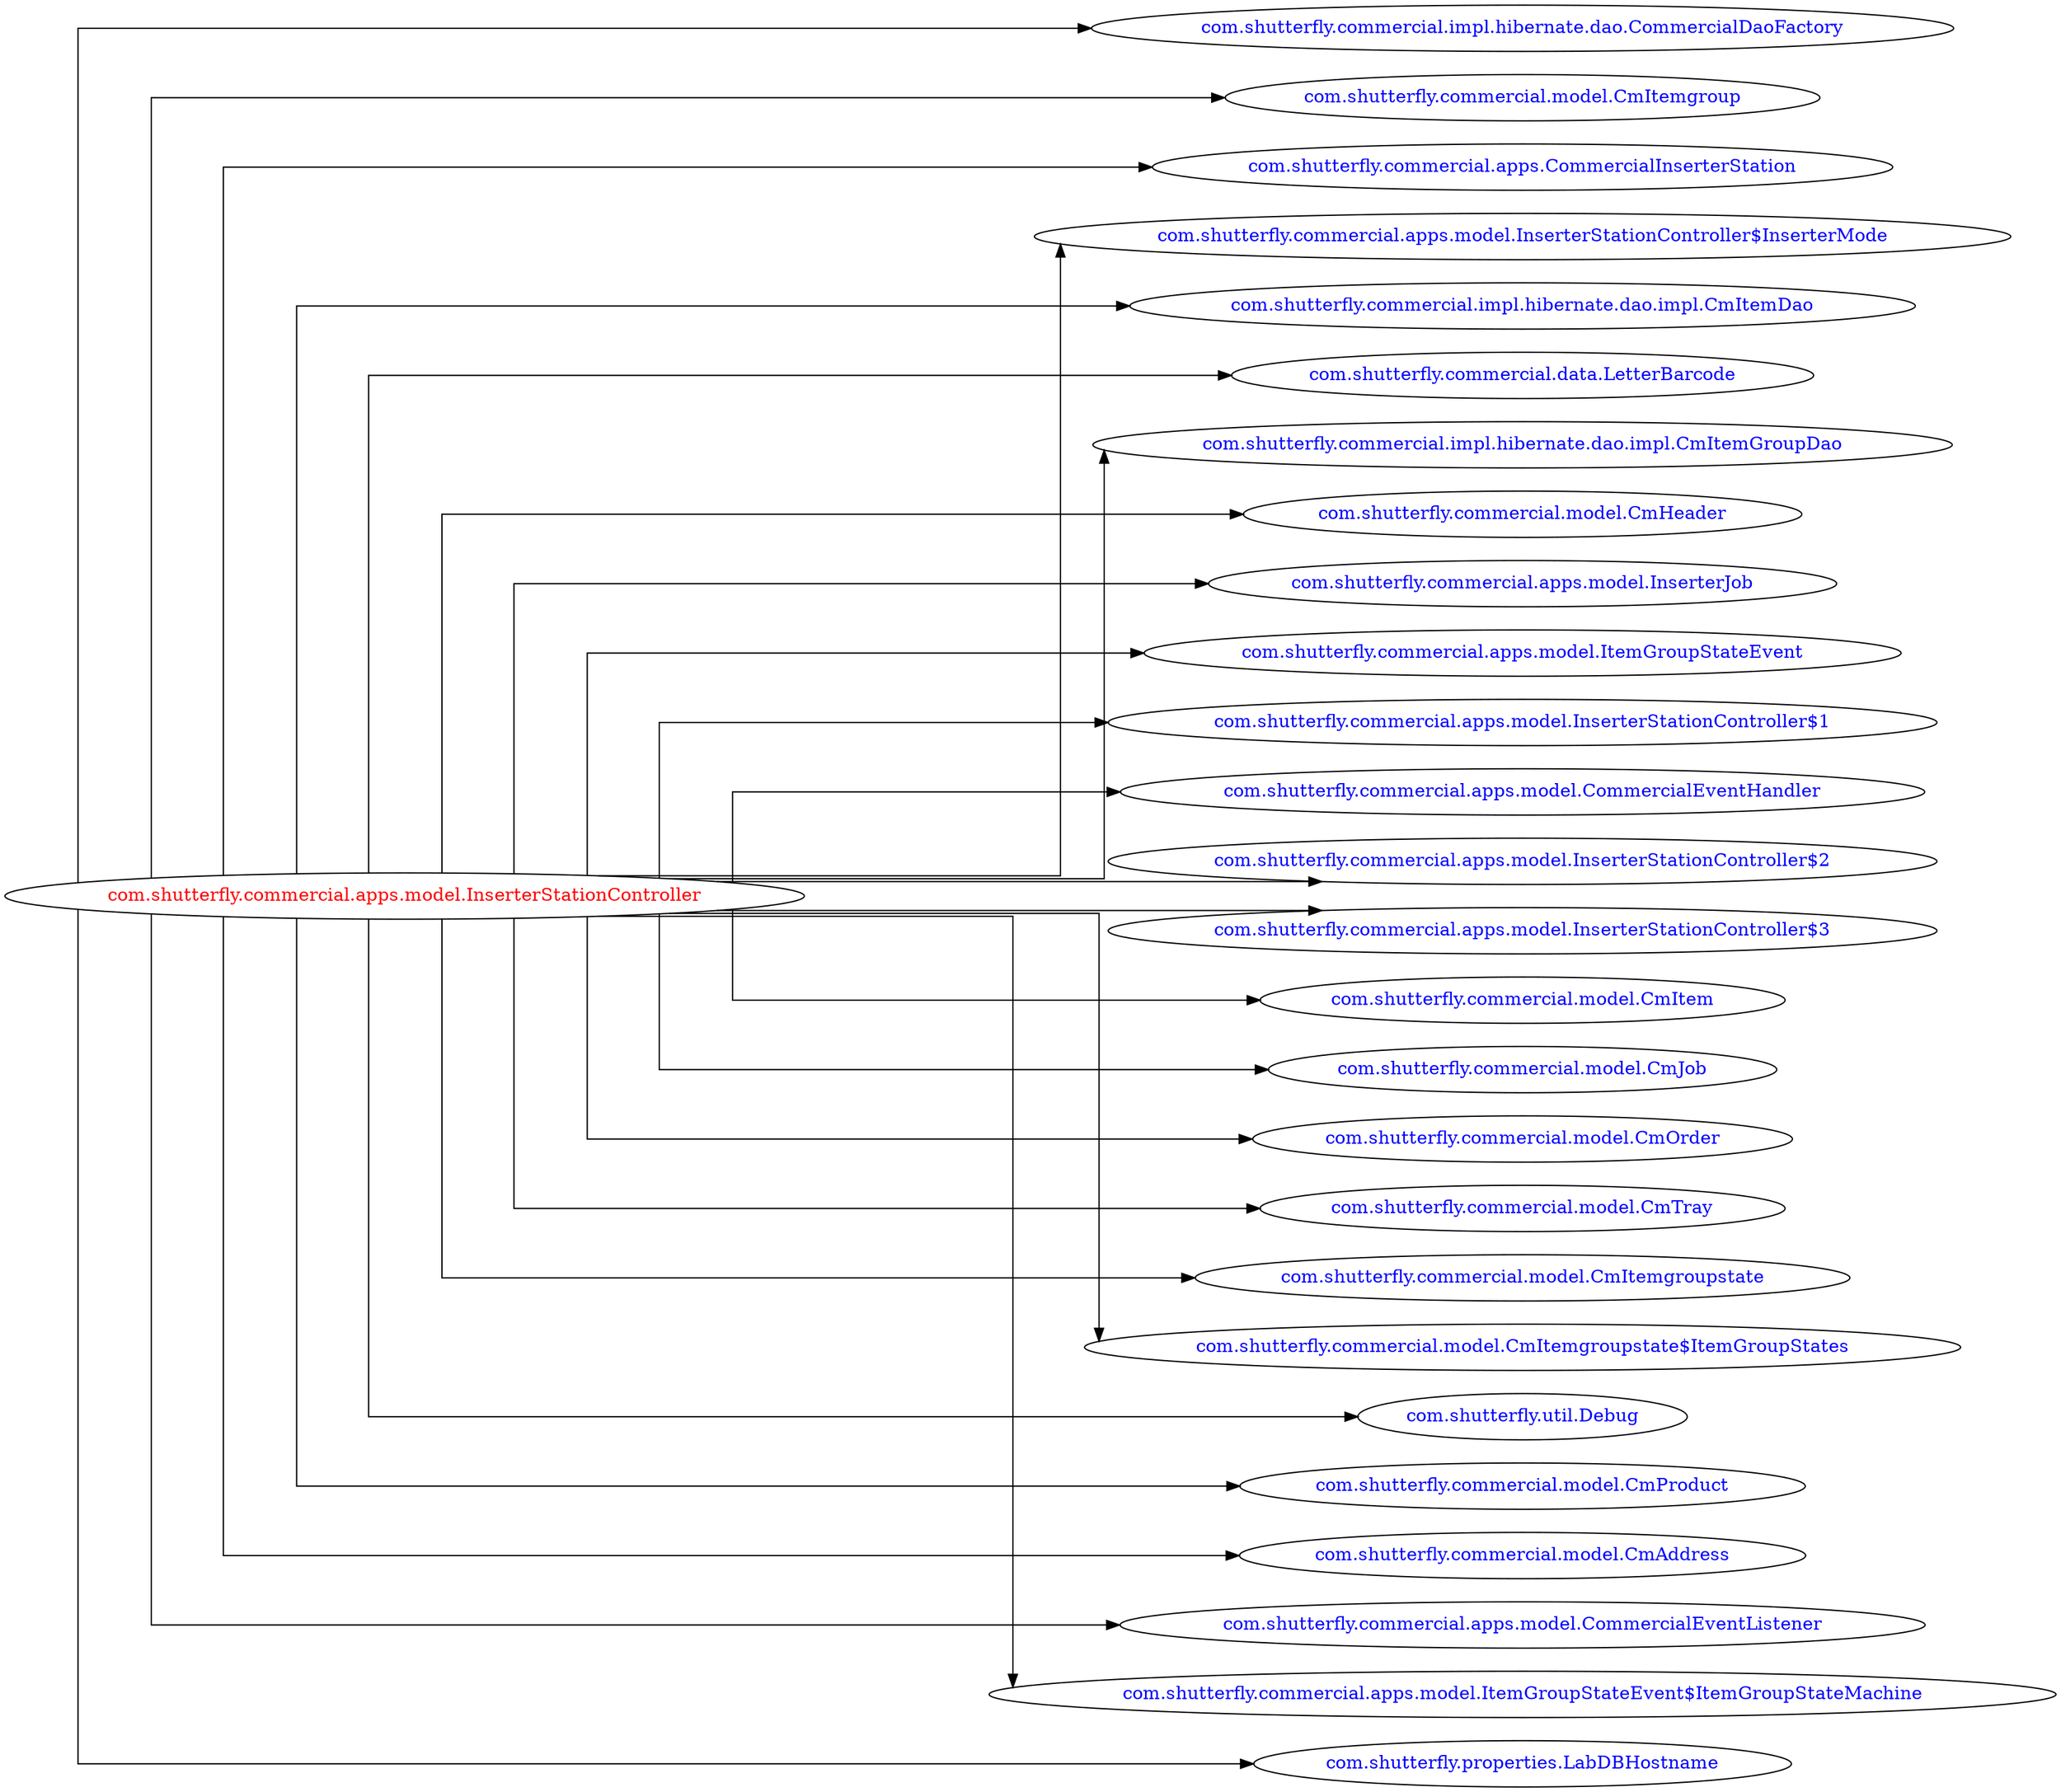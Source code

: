 digraph dependencyGraph {
 concentrate=true;
 ranksep="2.0";
 rankdir="LR"; 
 splines="ortho";
"com.shutterfly.commercial.apps.model.InserterStationController" [fontcolor="red"];
"com.shutterfly.commercial.impl.hibernate.dao.CommercialDaoFactory" [ fontcolor="blue" ];
"com.shutterfly.commercial.apps.model.InserterStationController"->"com.shutterfly.commercial.impl.hibernate.dao.CommercialDaoFactory";
"com.shutterfly.commercial.model.CmItemgroup" [ fontcolor="blue" ];
"com.shutterfly.commercial.apps.model.InserterStationController"->"com.shutterfly.commercial.model.CmItemgroup";
"com.shutterfly.commercial.apps.CommercialInserterStation" [ fontcolor="blue" ];
"com.shutterfly.commercial.apps.model.InserterStationController"->"com.shutterfly.commercial.apps.CommercialInserterStation";
"com.shutterfly.commercial.apps.model.InserterStationController$InserterMode" [ fontcolor="blue" ];
"com.shutterfly.commercial.apps.model.InserterStationController"->"com.shutterfly.commercial.apps.model.InserterStationController$InserterMode";
"com.shutterfly.commercial.impl.hibernate.dao.impl.CmItemDao" [ fontcolor="blue" ];
"com.shutterfly.commercial.apps.model.InserterStationController"->"com.shutterfly.commercial.impl.hibernate.dao.impl.CmItemDao";
"com.shutterfly.commercial.data.LetterBarcode" [ fontcolor="blue" ];
"com.shutterfly.commercial.apps.model.InserterStationController"->"com.shutterfly.commercial.data.LetterBarcode";
"com.shutterfly.commercial.impl.hibernate.dao.impl.CmItemGroupDao" [ fontcolor="blue" ];
"com.shutterfly.commercial.apps.model.InserterStationController"->"com.shutterfly.commercial.impl.hibernate.dao.impl.CmItemGroupDao";
"com.shutterfly.commercial.model.CmHeader" [ fontcolor="blue" ];
"com.shutterfly.commercial.apps.model.InserterStationController"->"com.shutterfly.commercial.model.CmHeader";
"com.shutterfly.commercial.apps.model.InserterJob" [ fontcolor="blue" ];
"com.shutterfly.commercial.apps.model.InserterStationController"->"com.shutterfly.commercial.apps.model.InserterJob";
"com.shutterfly.commercial.apps.model.ItemGroupStateEvent" [ fontcolor="blue" ];
"com.shutterfly.commercial.apps.model.InserterStationController"->"com.shutterfly.commercial.apps.model.ItemGroupStateEvent";
"com.shutterfly.commercial.apps.model.InserterStationController$1" [ fontcolor="blue" ];
"com.shutterfly.commercial.apps.model.InserterStationController"->"com.shutterfly.commercial.apps.model.InserterStationController$1";
"com.shutterfly.commercial.apps.model.CommercialEventHandler" [ fontcolor="blue" ];
"com.shutterfly.commercial.apps.model.InserterStationController"->"com.shutterfly.commercial.apps.model.CommercialEventHandler";
"com.shutterfly.commercial.apps.model.InserterStationController$2" [ fontcolor="blue" ];
"com.shutterfly.commercial.apps.model.InserterStationController"->"com.shutterfly.commercial.apps.model.InserterStationController$2";
"com.shutterfly.commercial.apps.model.InserterStationController$3" [ fontcolor="blue" ];
"com.shutterfly.commercial.apps.model.InserterStationController"->"com.shutterfly.commercial.apps.model.InserterStationController$3";
"com.shutterfly.commercial.model.CmItem" [ fontcolor="blue" ];
"com.shutterfly.commercial.apps.model.InserterStationController"->"com.shutterfly.commercial.model.CmItem";
"com.shutterfly.commercial.model.CmJob" [ fontcolor="blue" ];
"com.shutterfly.commercial.apps.model.InserterStationController"->"com.shutterfly.commercial.model.CmJob";
"com.shutterfly.commercial.model.CmOrder" [ fontcolor="blue" ];
"com.shutterfly.commercial.apps.model.InserterStationController"->"com.shutterfly.commercial.model.CmOrder";
"com.shutterfly.commercial.model.CmTray" [ fontcolor="blue" ];
"com.shutterfly.commercial.apps.model.InserterStationController"->"com.shutterfly.commercial.model.CmTray";
"com.shutterfly.commercial.model.CmItemgroupstate" [ fontcolor="blue" ];
"com.shutterfly.commercial.apps.model.InserterStationController"->"com.shutterfly.commercial.model.CmItemgroupstate";
"com.shutterfly.commercial.model.CmItemgroupstate$ItemGroupStates" [ fontcolor="blue" ];
"com.shutterfly.commercial.apps.model.InserterStationController"->"com.shutterfly.commercial.model.CmItemgroupstate$ItemGroupStates";
"com.shutterfly.util.Debug" [ fontcolor="blue" ];
"com.shutterfly.commercial.apps.model.InserterStationController"->"com.shutterfly.util.Debug";
"com.shutterfly.commercial.model.CmProduct" [ fontcolor="blue" ];
"com.shutterfly.commercial.apps.model.InserterStationController"->"com.shutterfly.commercial.model.CmProduct";
"com.shutterfly.commercial.model.CmAddress" [ fontcolor="blue" ];
"com.shutterfly.commercial.apps.model.InserterStationController"->"com.shutterfly.commercial.model.CmAddress";
"com.shutterfly.commercial.apps.model.CommercialEventListener" [ fontcolor="blue" ];
"com.shutterfly.commercial.apps.model.InserterStationController"->"com.shutterfly.commercial.apps.model.CommercialEventListener";
"com.shutterfly.commercial.apps.model.ItemGroupStateEvent$ItemGroupStateMachine" [ fontcolor="blue" ];
"com.shutterfly.commercial.apps.model.InserterStationController"->"com.shutterfly.commercial.apps.model.ItemGroupStateEvent$ItemGroupStateMachine";
"com.shutterfly.properties.LabDBHostname" [ fontcolor="blue" ];
"com.shutterfly.commercial.apps.model.InserterStationController"->"com.shutterfly.properties.LabDBHostname";
}